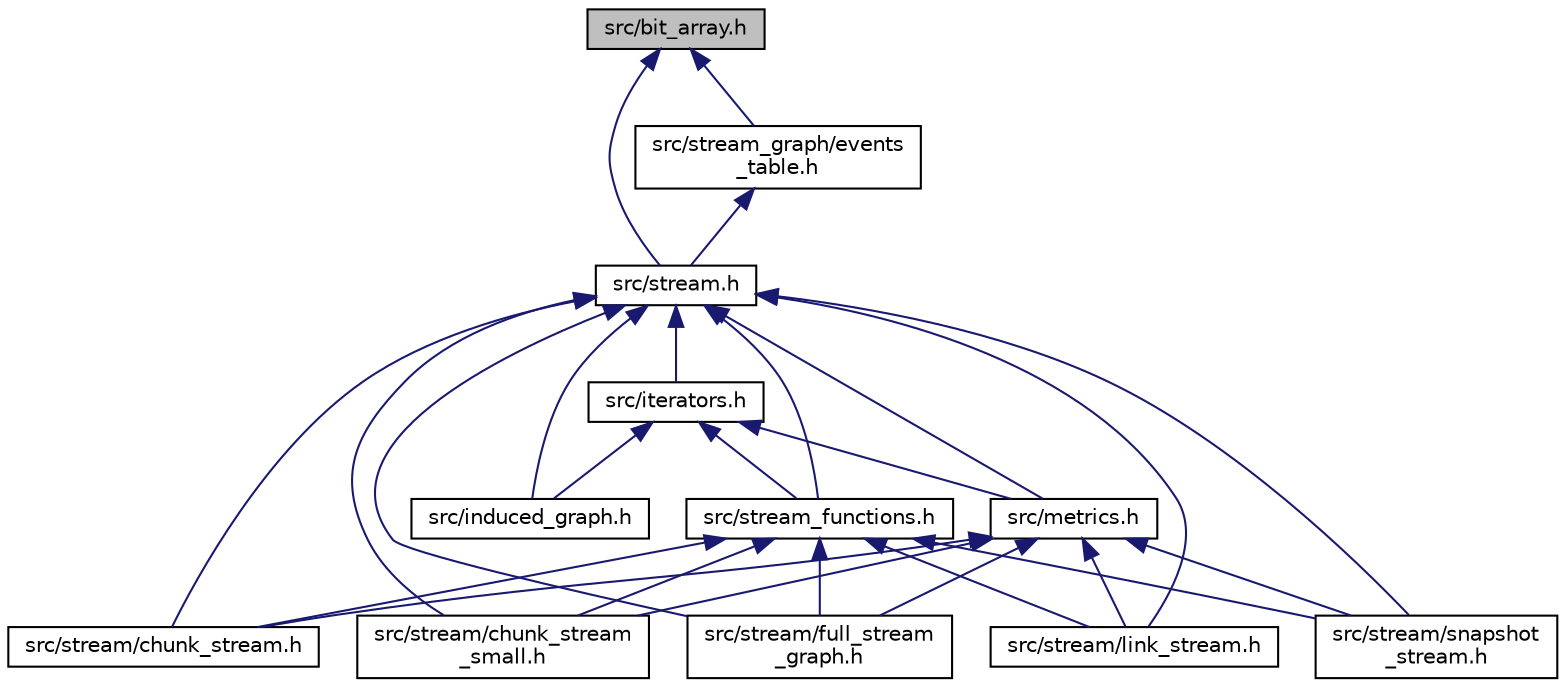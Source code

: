digraph "src/bit_array.h"
{
 // LATEX_PDF_SIZE
  edge [fontname="Helvetica",fontsize="10",labelfontname="Helvetica",labelfontsize="10"];
  node [fontname="Helvetica",fontsize="10",shape=record];
  Node1 [label="src/bit_array.h",height=0.2,width=0.4,color="black", fillcolor="grey75", style="filled", fontcolor="black",tooltip="A variable length array of bits and functions to manipulate it."];
  Node1 -> Node2 [dir="back",color="midnightblue",fontsize="10",style="solid"];
  Node2 [label="src/stream.h",height=0.2,width=0.4,color="black", fillcolor="white", style="filled",URL="$stream_8h_source.html",tooltip=" "];
  Node2 -> Node3 [dir="back",color="midnightblue",fontsize="10",style="solid"];
  Node3 [label="src/induced_graph.h",height=0.2,width=0.4,color="black", fillcolor="white", style="filled",URL="$induced__graph_8h.html",tooltip="Functions to get the nodes and links present at a given time in a StreamGraph."];
  Node2 -> Node4 [dir="back",color="midnightblue",fontsize="10",style="solid"];
  Node4 [label="src/iterators.h",height=0.2,width=0.4,color="black", fillcolor="white", style="filled",URL="$iterators_8h.html",tooltip="Iterators over nodes, links and time intervals."];
  Node4 -> Node3 [dir="back",color="midnightblue",fontsize="10",style="solid"];
  Node4 -> Node5 [dir="back",color="midnightblue",fontsize="10",style="solid"];
  Node5 [label="src/metrics.h",height=0.2,width=0.4,color="black", fillcolor="white", style="filled",URL="$metrics_8h.html",tooltip="Functions to compute metrics on a Stream."];
  Node5 -> Node6 [dir="back",color="midnightblue",fontsize="10",style="solid"];
  Node6 [label="src/stream/chunk_stream.h",height=0.2,width=0.4,color="black", fillcolor="white", style="filled",URL="$chunk__stream_8h_source.html",tooltip=" "];
  Node5 -> Node7 [dir="back",color="midnightblue",fontsize="10",style="solid"];
  Node7 [label="src/stream/chunk_stream\l_small.h",height=0.2,width=0.4,color="black", fillcolor="white", style="filled",URL="$chunk__stream__small_8h.html",tooltip="Like ChunkStream's, but with a memory representation more efficient for small chunks of the StreamGra..."];
  Node5 -> Node8 [dir="back",color="midnightblue",fontsize="10",style="solid"];
  Node8 [label="src/stream/full_stream\l_graph.h",height=0.2,width=0.4,color="black", fillcolor="white", style="filled",URL="$full__stream__graph_8h.html",tooltip="A wrapper around a StreamGraph to use it as a Stream. It does not do any transformation on the Stream..."];
  Node5 -> Node9 [dir="back",color="midnightblue",fontsize="10",style="solid"];
  Node9 [label="src/stream/link_stream.h",height=0.2,width=0.4,color="black", fillcolor="white", style="filled",URL="$link__stream_8h_source.html",tooltip=" "];
  Node5 -> Node10 [dir="back",color="midnightblue",fontsize="10",style="solid"];
  Node10 [label="src/stream/snapshot\l_stream.h",height=0.2,width=0.4,color="black", fillcolor="white", style="filled",URL="$snapshot__stream_8h_source.html",tooltip=" "];
  Node4 -> Node11 [dir="back",color="midnightblue",fontsize="10",style="solid"];
  Node11 [label="src/stream_functions.h",height=0.2,width=0.4,color="black", fillcolor="white", style="filled",URL="$stream__functions_8h_source.html",tooltip=" "];
  Node11 -> Node6 [dir="back",color="midnightblue",fontsize="10",style="solid"];
  Node11 -> Node7 [dir="back",color="midnightblue",fontsize="10",style="solid"];
  Node11 -> Node8 [dir="back",color="midnightblue",fontsize="10",style="solid"];
  Node11 -> Node9 [dir="back",color="midnightblue",fontsize="10",style="solid"];
  Node11 -> Node10 [dir="back",color="midnightblue",fontsize="10",style="solid"];
  Node2 -> Node5 [dir="back",color="midnightblue",fontsize="10",style="solid"];
  Node2 -> Node6 [dir="back",color="midnightblue",fontsize="10",style="solid"];
  Node2 -> Node7 [dir="back",color="midnightblue",fontsize="10",style="solid"];
  Node2 -> Node8 [dir="back",color="midnightblue",fontsize="10",style="solid"];
  Node2 -> Node9 [dir="back",color="midnightblue",fontsize="10",style="solid"];
  Node2 -> Node10 [dir="back",color="midnightblue",fontsize="10",style="solid"];
  Node2 -> Node11 [dir="back",color="midnightblue",fontsize="10",style="solid"];
  Node1 -> Node12 [dir="back",color="midnightblue",fontsize="10",style="solid"];
  Node12 [label="src/stream_graph/events\l_table.h",height=0.2,width=0.4,color="black", fillcolor="white", style="filled",URL="$events__table_8h_source.html",tooltip=" "];
  Node12 -> Node2 [dir="back",color="midnightblue",fontsize="10",style="solid"];
}
